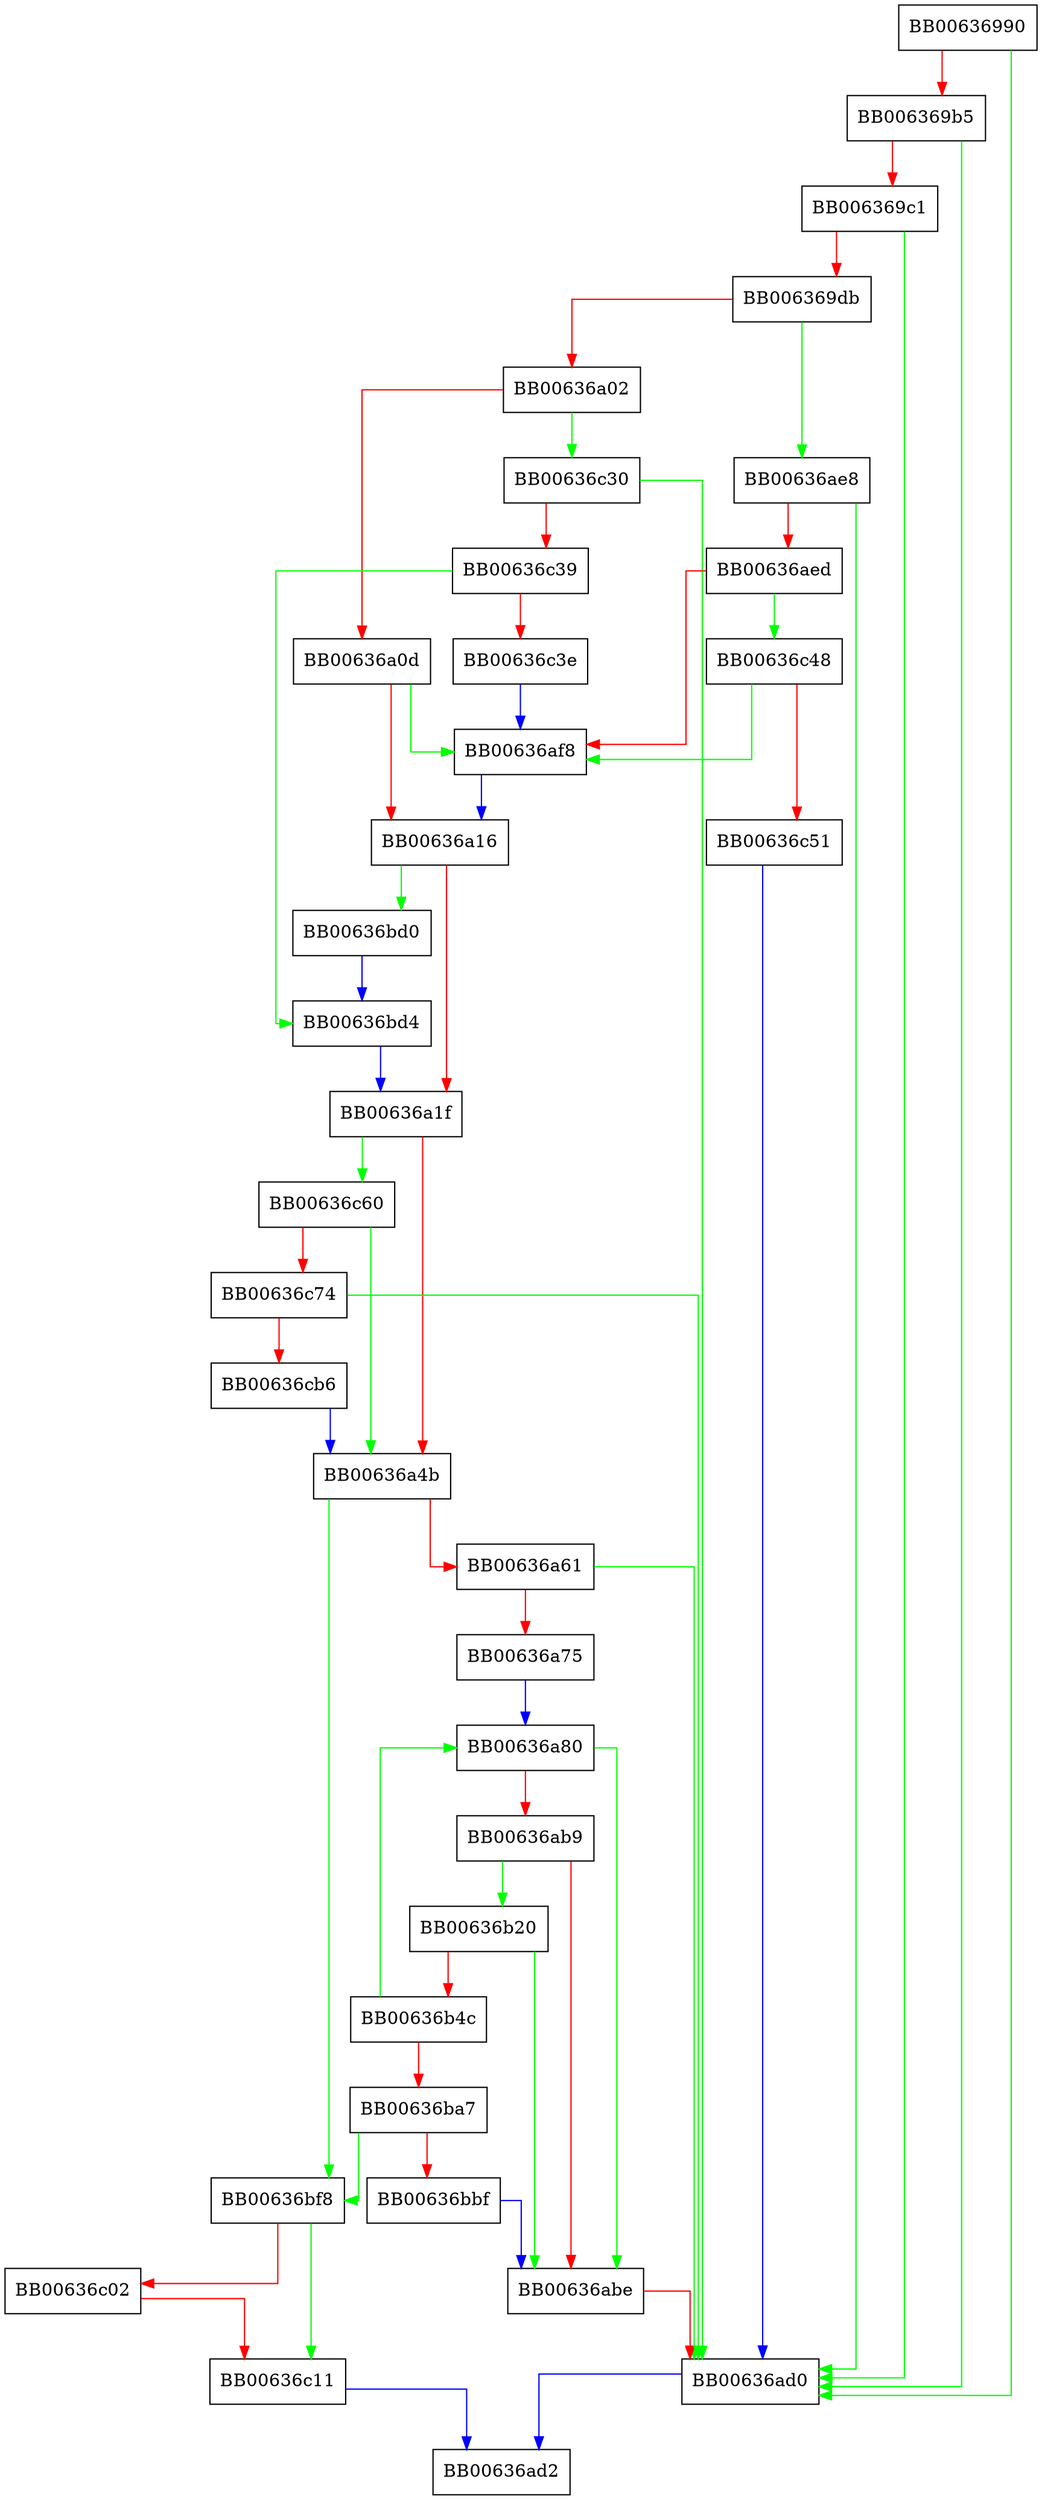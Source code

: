 digraph ossl_rsa_set0_all_params {
  node [shape="box"];
  graph [splines=ortho];
  BB00636990 -> BB00636ad0 [color="green"];
  BB00636990 -> BB006369b5 [color="red"];
  BB006369b5 -> BB00636ad0 [color="green"];
  BB006369b5 -> BB006369c1 [color="red"];
  BB006369c1 -> BB00636ad0 [color="green"];
  BB006369c1 -> BB006369db [color="red"];
  BB006369db -> BB00636ae8 [color="green"];
  BB006369db -> BB00636a02 [color="red"];
  BB00636a02 -> BB00636c30 [color="green"];
  BB00636a02 -> BB00636a0d [color="red"];
  BB00636a0d -> BB00636af8 [color="green"];
  BB00636a0d -> BB00636a16 [color="red"];
  BB00636a16 -> BB00636bd0 [color="green"];
  BB00636a16 -> BB00636a1f [color="red"];
  BB00636a1f -> BB00636c60 [color="green"];
  BB00636a1f -> BB00636a4b [color="red"];
  BB00636a4b -> BB00636bf8 [color="green"];
  BB00636a4b -> BB00636a61 [color="red"];
  BB00636a61 -> BB00636ad0 [color="green"];
  BB00636a61 -> BB00636a75 [color="red"];
  BB00636a75 -> BB00636a80 [color="blue"];
  BB00636a80 -> BB00636abe [color="green"];
  BB00636a80 -> BB00636ab9 [color="red"];
  BB00636ab9 -> BB00636b20 [color="green"];
  BB00636ab9 -> BB00636abe [color="red"];
  BB00636abe -> BB00636ad0 [color="red"];
  BB00636ad0 -> BB00636ad2 [color="blue"];
  BB00636ae8 -> BB00636ad0 [color="green"];
  BB00636ae8 -> BB00636aed [color="red"];
  BB00636aed -> BB00636c48 [color="green"];
  BB00636aed -> BB00636af8 [color="red"];
  BB00636af8 -> BB00636a16 [color="blue"];
  BB00636b20 -> BB00636abe [color="green"];
  BB00636b20 -> BB00636b4c [color="red"];
  BB00636b4c -> BB00636a80 [color="green"];
  BB00636b4c -> BB00636ba7 [color="red"];
  BB00636ba7 -> BB00636bf8 [color="green"];
  BB00636ba7 -> BB00636bbf [color="red"];
  BB00636bbf -> BB00636abe [color="blue"];
  BB00636bd0 -> BB00636bd4 [color="blue"];
  BB00636bd4 -> BB00636a1f [color="blue"];
  BB00636bf8 -> BB00636c11 [color="green"];
  BB00636bf8 -> BB00636c02 [color="red"];
  BB00636c02 -> BB00636c11 [color="red"];
  BB00636c11 -> BB00636ad2 [color="blue"];
  BB00636c30 -> BB00636ad0 [color="green"];
  BB00636c30 -> BB00636c39 [color="red"];
  BB00636c39 -> BB00636bd4 [color="green"];
  BB00636c39 -> BB00636c3e [color="red"];
  BB00636c3e -> BB00636af8 [color="blue"];
  BB00636c48 -> BB00636af8 [color="green"];
  BB00636c48 -> BB00636c51 [color="red"];
  BB00636c51 -> BB00636ad0 [color="blue"];
  BB00636c60 -> BB00636a4b [color="green"];
  BB00636c60 -> BB00636c74 [color="red"];
  BB00636c74 -> BB00636ad0 [color="green"];
  BB00636c74 -> BB00636cb6 [color="red"];
  BB00636cb6 -> BB00636a4b [color="blue"];
}
